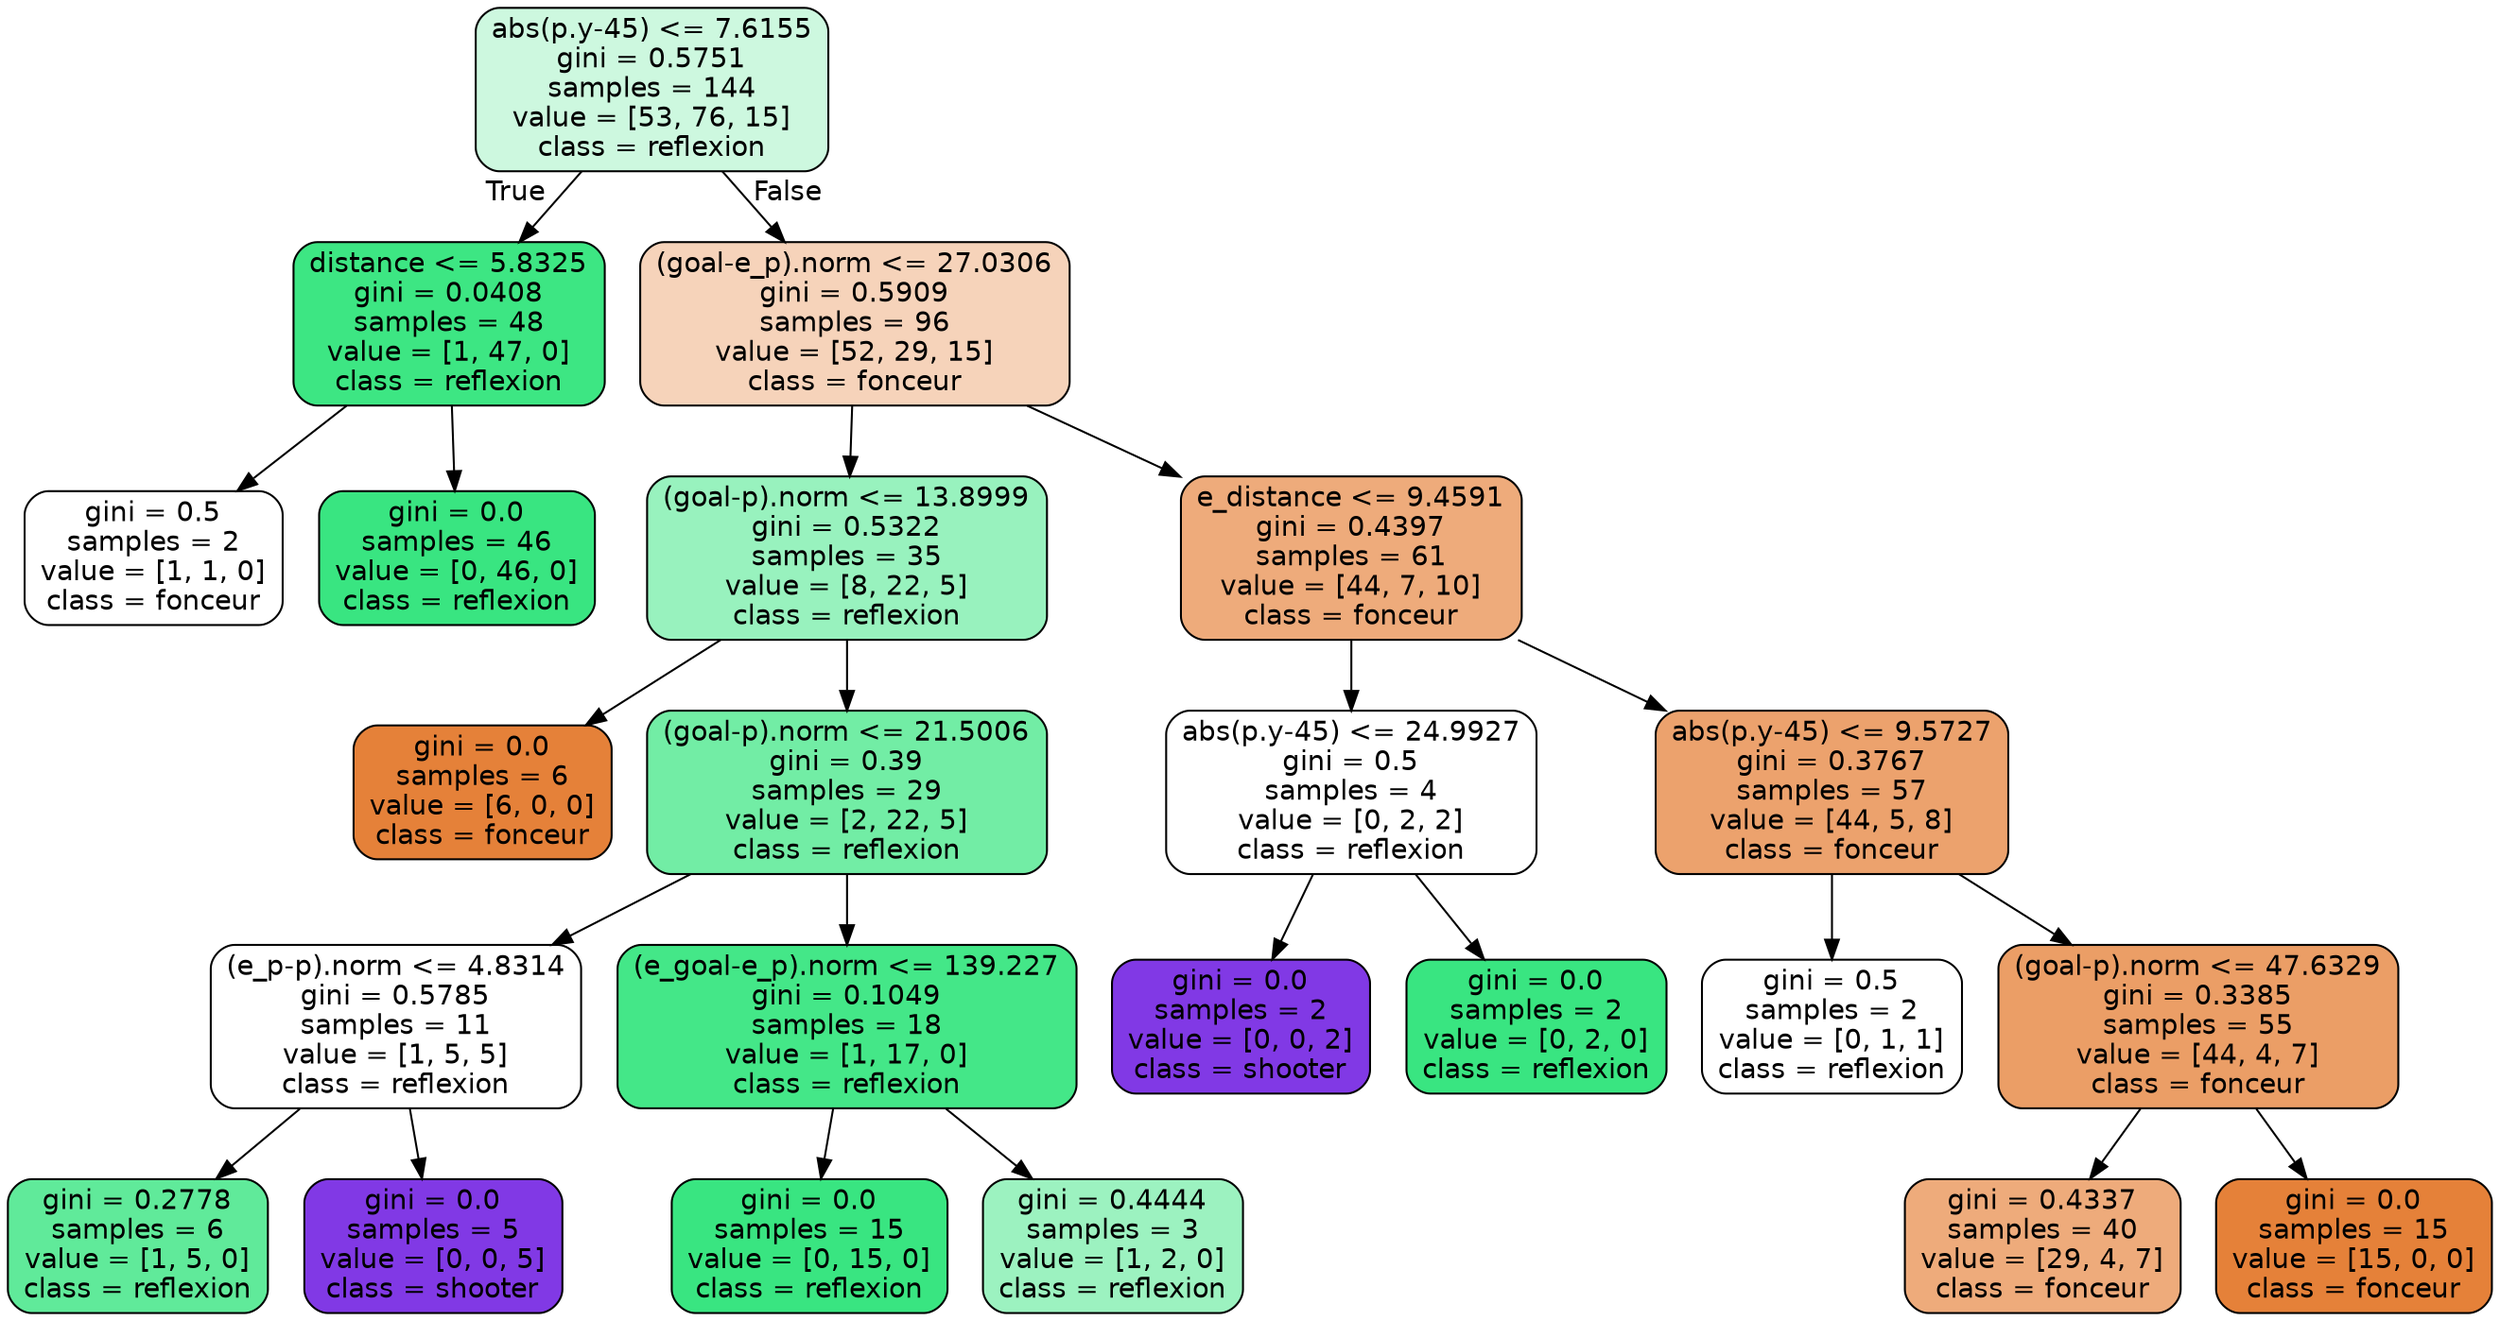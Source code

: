 digraph Tree {
node [shape=box, style="filled, rounded", color="black", fontname=helvetica] ;
edge [fontname=helvetica] ;
0 [label="abs(p.y-45) <= 7.6155\ngini = 0.5751\nsamples = 144\nvalue = [53, 76, 15]\nclass = reflexion", fillcolor="#39e58140"] ;
1 [label="distance <= 5.8325\ngini = 0.0408\nsamples = 48\nvalue = [1, 47, 0]\nclass = reflexion", fillcolor="#39e581fa"] ;
0 -> 1 [labeldistance=2.5, labelangle=45, headlabel="True"] ;
2 [label="gini = 0.5\nsamples = 2\nvalue = [1, 1, 0]\nclass = fonceur", fillcolor="#e5813900"] ;
1 -> 2 ;
3 [label="gini = 0.0\nsamples = 46\nvalue = [0, 46, 0]\nclass = reflexion", fillcolor="#39e581ff"] ;
1 -> 3 ;
4 [label="(goal-e_p).norm <= 27.0306\ngini = 0.5909\nsamples = 96\nvalue = [52, 29, 15]\nclass = fonceur", fillcolor="#e5813958"] ;
0 -> 4 [labeldistance=2.5, labelangle=-45, headlabel="False"] ;
5 [label="(goal-p).norm <= 13.8999\ngini = 0.5322\nsamples = 35\nvalue = [8, 22, 5]\nclass = reflexion", fillcolor="#39e58184"] ;
4 -> 5 ;
6 [label="gini = 0.0\nsamples = 6\nvalue = [6, 0, 0]\nclass = fonceur", fillcolor="#e58139ff"] ;
5 -> 6 ;
7 [label="(goal-p).norm <= 21.5006\ngini = 0.39\nsamples = 29\nvalue = [2, 22, 5]\nclass = reflexion", fillcolor="#39e581b5"] ;
5 -> 7 ;
8 [label="(e_p-p).norm <= 4.8314\ngini = 0.5785\nsamples = 11\nvalue = [1, 5, 5]\nclass = reflexion", fillcolor="#39e58100"] ;
7 -> 8 ;
9 [label="gini = 0.2778\nsamples = 6\nvalue = [1, 5, 0]\nclass = reflexion", fillcolor="#39e581cc"] ;
8 -> 9 ;
10 [label="gini = 0.0\nsamples = 5\nvalue = [0, 0, 5]\nclass = shooter", fillcolor="#8139e5ff"] ;
8 -> 10 ;
11 [label="(e_goal-e_p).norm <= 139.227\ngini = 0.1049\nsamples = 18\nvalue = [1, 17, 0]\nclass = reflexion", fillcolor="#39e581f0"] ;
7 -> 11 ;
12 [label="gini = 0.0\nsamples = 15\nvalue = [0, 15, 0]\nclass = reflexion", fillcolor="#39e581ff"] ;
11 -> 12 ;
13 [label="gini = 0.4444\nsamples = 3\nvalue = [1, 2, 0]\nclass = reflexion", fillcolor="#39e5817f"] ;
11 -> 13 ;
14 [label="e_distance <= 9.4591\ngini = 0.4397\nsamples = 61\nvalue = [44, 7, 10]\nclass = fonceur", fillcolor="#e58139aa"] ;
4 -> 14 ;
15 [label="abs(p.y-45) <= 24.9927\ngini = 0.5\nsamples = 4\nvalue = [0, 2, 2]\nclass = reflexion", fillcolor="#39e58100"] ;
14 -> 15 ;
16 [label="gini = 0.0\nsamples = 2\nvalue = [0, 0, 2]\nclass = shooter", fillcolor="#8139e5ff"] ;
15 -> 16 ;
17 [label="gini = 0.0\nsamples = 2\nvalue = [0, 2, 0]\nclass = reflexion", fillcolor="#39e581ff"] ;
15 -> 17 ;
18 [label="abs(p.y-45) <= 9.5727\ngini = 0.3767\nsamples = 57\nvalue = [44, 5, 8]\nclass = fonceur", fillcolor="#e58139bb"] ;
14 -> 18 ;
19 [label="gini = 0.5\nsamples = 2\nvalue = [0, 1, 1]\nclass = reflexion", fillcolor="#39e58100"] ;
18 -> 19 ;
20 [label="(goal-p).norm <= 47.6329\ngini = 0.3385\nsamples = 55\nvalue = [44, 4, 7]\nclass = fonceur", fillcolor="#e58139c5"] ;
18 -> 20 ;
21 [label="gini = 0.4337\nsamples = 40\nvalue = [29, 4, 7]\nclass = fonceur", fillcolor="#e58139aa"] ;
20 -> 21 ;
22 [label="gini = 0.0\nsamples = 15\nvalue = [15, 0, 0]\nclass = fonceur", fillcolor="#e58139ff"] ;
20 -> 22 ;
}